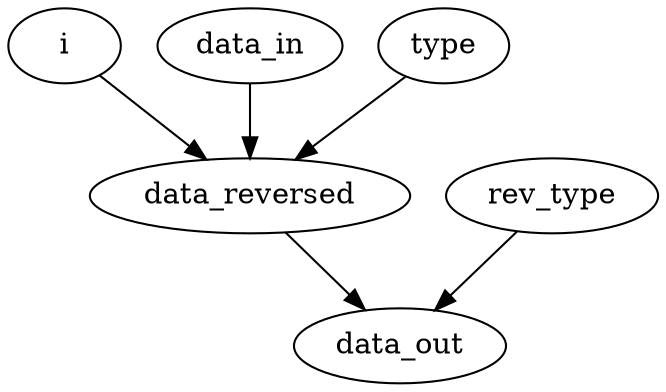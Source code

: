 strict digraph "" {
	i	 [complexity=28,
		importance=2.37837716072,
		rank=0.0849420414543];
	data_reversed	 [complexity=3,
		importance=0.567567242859,
		rank=0.189189080953];
	i -> data_reversed;
	rev_type	 [complexity=3,
		importance=0.405404567739,
		rank=0.135134855913];
	data_out	 [complexity=0,
		importance=0.297296378454,
		rank=0.0];
	rev_type -> data_out;
	data_reversed -> data_out;
	data_in	 [complexity=31,
		importance=1.81080991786,
		rank=0.0584132231568];
	data_in -> data_reversed;
	type	 [complexity=28,
		importance=2.94594440358,
		rank=0.105212300128];
	type -> data_reversed;
}
